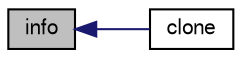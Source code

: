 digraph "info"
{
  bgcolor="transparent";
  edge [fontname="FreeSans",fontsize="10",labelfontname="FreeSans",labelfontsize="10"];
  node [fontname="FreeSans",fontsize="10",shape=record];
  rankdir="LR";
  Node1912 [label="info",height=0.2,width=0.4,color="black", fillcolor="grey75", style="filled", fontcolor="black"];
  Node1912 -> Node1913 [dir="back",color="midnightblue",fontsize="10",style="solid",fontname="FreeSans"];
  Node1913 [label="clone",height=0.2,width=0.4,color="black",URL="$a24074.html#ac6d7055f88f8ceb366a9f64d3ba635e0",tooltip="Construct and return a clone. "];
}
